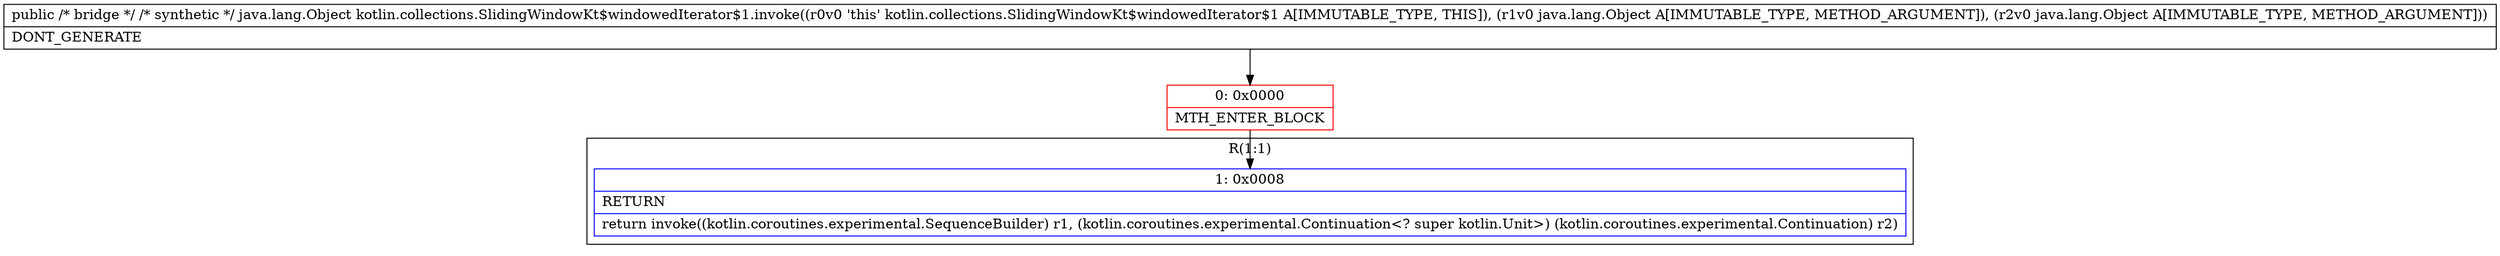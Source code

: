 digraph "CFG forkotlin.collections.SlidingWindowKt$windowedIterator$1.invoke(Ljava\/lang\/Object;Ljava\/lang\/Object;)Ljava\/lang\/Object;" {
subgraph cluster_Region_598611882 {
label = "R(1:1)";
node [shape=record,color=blue];
Node_1 [shape=record,label="{1\:\ 0x0008|RETURN\l|return invoke((kotlin.coroutines.experimental.SequenceBuilder) r1, (kotlin.coroutines.experimental.Continuation\<? super kotlin.Unit\>) (kotlin.coroutines.experimental.Continuation) r2)\l}"];
}
Node_0 [shape=record,color=red,label="{0\:\ 0x0000|MTH_ENTER_BLOCK\l}"];
MethodNode[shape=record,label="{public \/* bridge *\/ \/* synthetic *\/ java.lang.Object kotlin.collections.SlidingWindowKt$windowedIterator$1.invoke((r0v0 'this' kotlin.collections.SlidingWindowKt$windowedIterator$1 A[IMMUTABLE_TYPE, THIS]), (r1v0 java.lang.Object A[IMMUTABLE_TYPE, METHOD_ARGUMENT]), (r2v0 java.lang.Object A[IMMUTABLE_TYPE, METHOD_ARGUMENT]))  | DONT_GENERATE\l}"];
MethodNode -> Node_0;
Node_0 -> Node_1;
}

